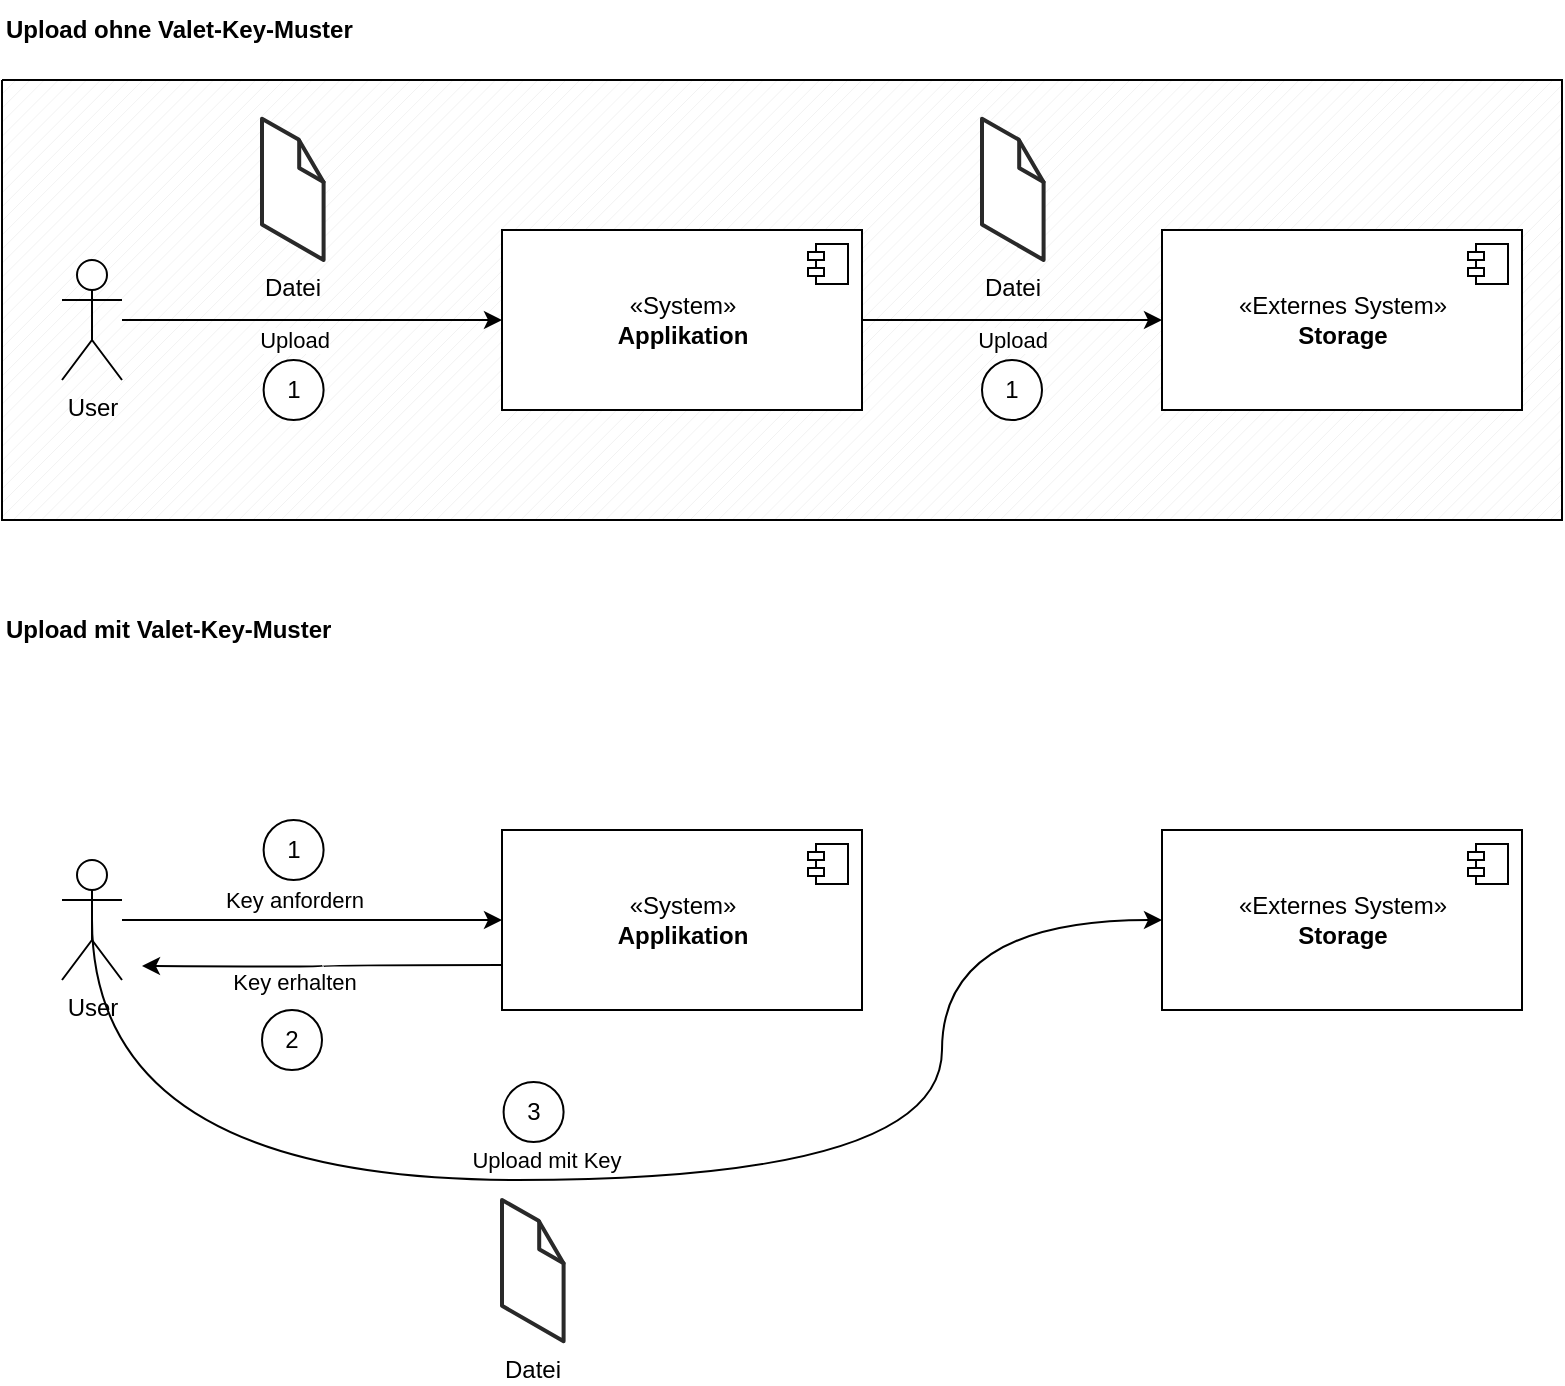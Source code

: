 <mxfile version="20.7.3" type="github">
  <diagram id="9fNUG1kYiO-ZahN_BbYV" name="Seite-1">
    <mxGraphModel dx="2266" dy="837" grid="1" gridSize="10" guides="1" tooltips="1" connect="1" arrows="1" fold="1" page="1" pageScale="1" pageWidth="827" pageHeight="1169" math="0" shadow="0">
      <root>
        <mxCell id="0" />
        <mxCell id="1" parent="0" />
        <mxCell id="gOGvkXnsRz0aLKvnI4ue-13" value="" style="verticalLabelPosition=bottom;verticalAlign=top;html=1;shape=mxgraph.basic.patternFillRect;fillStyle=diag;step=5;fillStrokeWidth=0.2;fillStrokeColor=#dddddd;" vertex="1" parent="1">
          <mxGeometry x="40" y="100" width="780" height="220" as="geometry" />
        </mxCell>
        <mxCell id="gOGvkXnsRz0aLKvnI4ue-4" style="edgeStyle=orthogonalEdgeStyle;rounded=0;orthogonalLoop=1;jettySize=auto;html=1;entryX=0;entryY=0.5;entryDx=0;entryDy=0;" edge="1" parent="1" source="gOGvkXnsRz0aLKvnI4ue-1" target="gOGvkXnsRz0aLKvnI4ue-2">
          <mxGeometry relative="1" as="geometry" />
        </mxCell>
        <mxCell id="gOGvkXnsRz0aLKvnI4ue-5" value="Upload" style="edgeLabel;html=1;align=center;verticalAlign=middle;resizable=0;points=[];" vertex="1" connectable="0" parent="gOGvkXnsRz0aLKvnI4ue-4">
          <mxGeometry x="-0.202" y="-1" relative="1" as="geometry">
            <mxPoint x="10" y="9" as="offset" />
          </mxGeometry>
        </mxCell>
        <mxCell id="gOGvkXnsRz0aLKvnI4ue-1" value="User" style="shape=umlActor;verticalLabelPosition=bottom;verticalAlign=top;html=1;outlineConnect=0;" vertex="1" parent="1">
          <mxGeometry x="70" y="190" width="30" height="60" as="geometry" />
        </mxCell>
        <mxCell id="gOGvkXnsRz0aLKvnI4ue-10" value="" style="edgeStyle=orthogonalEdgeStyle;rounded=0;orthogonalLoop=1;jettySize=auto;html=1;endArrow=classic;endFill=1;" edge="1" parent="1" source="gOGvkXnsRz0aLKvnI4ue-2" target="gOGvkXnsRz0aLKvnI4ue-8">
          <mxGeometry relative="1" as="geometry" />
        </mxCell>
        <mxCell id="gOGvkXnsRz0aLKvnI4ue-37" value="Upload" style="edgeLabel;html=1;align=center;verticalAlign=middle;resizable=0;points=[];" vertex="1" connectable="0" parent="gOGvkXnsRz0aLKvnI4ue-10">
          <mxGeometry x="-0.36" y="-4" relative="1" as="geometry">
            <mxPoint x="27" y="6" as="offset" />
          </mxGeometry>
        </mxCell>
        <mxCell id="gOGvkXnsRz0aLKvnI4ue-2" value="«System»&lt;br&gt;&lt;b&gt;Applikation&lt;/b&gt;" style="html=1;dropTarget=0;" vertex="1" parent="1">
          <mxGeometry x="290" y="175" width="180" height="90" as="geometry" />
        </mxCell>
        <mxCell id="gOGvkXnsRz0aLKvnI4ue-3" value="" style="shape=module;jettyWidth=8;jettyHeight=4;" vertex="1" parent="gOGvkXnsRz0aLKvnI4ue-2">
          <mxGeometry x="1" width="20" height="20" relative="1" as="geometry">
            <mxPoint x="-27" y="7" as="offset" />
          </mxGeometry>
        </mxCell>
        <mxCell id="gOGvkXnsRz0aLKvnI4ue-6" value="Datei" style="verticalLabelPosition=bottom;html=1;verticalAlign=top;strokeWidth=1;align=center;outlineConnect=0;dashed=0;outlineConnect=0;shape=mxgraph.aws3d.file;aspect=fixed;strokeColor=#292929;" vertex="1" parent="1">
          <mxGeometry x="170" y="119.4" width="30.8" height="70.6" as="geometry" />
        </mxCell>
        <mxCell id="gOGvkXnsRz0aLKvnI4ue-8" value="«Externes System»&lt;br&gt;&lt;b&gt;Storage&lt;/b&gt;" style="html=1;dropTarget=0;" vertex="1" parent="1">
          <mxGeometry x="620" y="175" width="180" height="90" as="geometry" />
        </mxCell>
        <mxCell id="gOGvkXnsRz0aLKvnI4ue-9" value="" style="shape=module;jettyWidth=8;jettyHeight=4;" vertex="1" parent="gOGvkXnsRz0aLKvnI4ue-8">
          <mxGeometry x="1" width="20" height="20" relative="1" as="geometry">
            <mxPoint x="-27" y="7" as="offset" />
          </mxGeometry>
        </mxCell>
        <mxCell id="gOGvkXnsRz0aLKvnI4ue-11" value="Datei" style="verticalLabelPosition=bottom;html=1;verticalAlign=top;strokeWidth=1;align=center;outlineConnect=0;dashed=0;outlineConnect=0;shape=mxgraph.aws3d.file;aspect=fixed;strokeColor=#292929;" vertex="1" parent="1">
          <mxGeometry x="530" y="119.4" width="30.8" height="70.6" as="geometry" />
        </mxCell>
        <mxCell id="gOGvkXnsRz0aLKvnI4ue-12" value="Upload ohne Valet-Key-Muster" style="text;html=1;strokeColor=none;fillColor=none;align=left;verticalAlign=middle;whiteSpace=wrap;rounded=0;fontStyle=1" vertex="1" parent="1">
          <mxGeometry x="40" y="60" width="190" height="30" as="geometry" />
        </mxCell>
        <mxCell id="gOGvkXnsRz0aLKvnI4ue-14" value="1" style="ellipse;whiteSpace=wrap;html=1;aspect=fixed;" vertex="1" parent="1">
          <mxGeometry x="170.8" y="240" width="30" height="30" as="geometry" />
        </mxCell>
        <mxCell id="gOGvkXnsRz0aLKvnI4ue-20" style="edgeStyle=orthogonalEdgeStyle;rounded=0;orthogonalLoop=1;jettySize=auto;html=1;entryX=0;entryY=0.5;entryDx=0;entryDy=0;" edge="1" parent="1" source="gOGvkXnsRz0aLKvnI4ue-22" target="gOGvkXnsRz0aLKvnI4ue-24">
          <mxGeometry relative="1" as="geometry" />
        </mxCell>
        <mxCell id="gOGvkXnsRz0aLKvnI4ue-21" value="Key anfordern" style="edgeLabel;html=1;align=center;verticalAlign=middle;resizable=0;points=[];" vertex="1" connectable="0" parent="gOGvkXnsRz0aLKvnI4ue-20">
          <mxGeometry x="-0.202" y="-1" relative="1" as="geometry">
            <mxPoint x="10" y="-11" as="offset" />
          </mxGeometry>
        </mxCell>
        <mxCell id="gOGvkXnsRz0aLKvnI4ue-34" style="edgeStyle=orthogonalEdgeStyle;rounded=0;orthogonalLoop=1;jettySize=auto;html=1;exitX=0.5;exitY=0.5;exitDx=0;exitDy=0;exitPerimeter=0;entryX=0;entryY=0.5;entryDx=0;entryDy=0;endArrow=classic;endFill=1;curved=1;" edge="1" parent="1" source="gOGvkXnsRz0aLKvnI4ue-22" target="gOGvkXnsRz0aLKvnI4ue-27">
          <mxGeometry x="-0.007" y="-10" relative="1" as="geometry">
            <Array as="points">
              <mxPoint x="85" y="650" />
              <mxPoint x="510" y="650" />
              <mxPoint x="510" y="520" />
            </Array>
            <mxPoint as="offset" />
          </mxGeometry>
        </mxCell>
        <mxCell id="gOGvkXnsRz0aLKvnI4ue-35" value="Upload mit Key" style="edgeLabel;html=1;align=center;verticalAlign=middle;resizable=0;points=[];" vertex="1" connectable="0" parent="gOGvkXnsRz0aLKvnI4ue-34">
          <mxGeometry x="-0.197" y="4" relative="1" as="geometry">
            <mxPoint x="38" y="-6" as="offset" />
          </mxGeometry>
        </mxCell>
        <mxCell id="gOGvkXnsRz0aLKvnI4ue-22" value="User" style="shape=umlActor;verticalLabelPosition=bottom;verticalAlign=top;html=1;outlineConnect=0;" vertex="1" parent="1">
          <mxGeometry x="70" y="490" width="30" height="60" as="geometry" />
        </mxCell>
        <mxCell id="gOGvkXnsRz0aLKvnI4ue-38" style="edgeStyle=orthogonalEdgeStyle;curved=1;rounded=0;orthogonalLoop=1;jettySize=auto;html=1;exitX=0;exitY=0.75;exitDx=0;exitDy=0;endArrow=classic;endFill=1;" edge="1" parent="1" source="gOGvkXnsRz0aLKvnI4ue-24">
          <mxGeometry relative="1" as="geometry">
            <mxPoint x="110" y="543" as="targetPoint" />
          </mxGeometry>
        </mxCell>
        <mxCell id="gOGvkXnsRz0aLKvnI4ue-39" value="Key erhalten" style="edgeLabel;html=1;align=center;verticalAlign=middle;resizable=0;points=[];" vertex="1" connectable="0" parent="gOGvkXnsRz0aLKvnI4ue-38">
          <mxGeometry x="-0.114" y="-2" relative="1" as="geometry">
            <mxPoint x="-24" y="10" as="offset" />
          </mxGeometry>
        </mxCell>
        <mxCell id="gOGvkXnsRz0aLKvnI4ue-24" value="«System»&lt;br&gt;&lt;b&gt;Applikation&lt;/b&gt;" style="html=1;dropTarget=0;" vertex="1" parent="1">
          <mxGeometry x="290" y="475" width="180" height="90" as="geometry" />
        </mxCell>
        <mxCell id="gOGvkXnsRz0aLKvnI4ue-25" value="" style="shape=module;jettyWidth=8;jettyHeight=4;" vertex="1" parent="gOGvkXnsRz0aLKvnI4ue-24">
          <mxGeometry x="1" width="20" height="20" relative="1" as="geometry">
            <mxPoint x="-27" y="7" as="offset" />
          </mxGeometry>
        </mxCell>
        <mxCell id="gOGvkXnsRz0aLKvnI4ue-27" value="«Externes System»&lt;br&gt;&lt;b&gt;Storage&lt;/b&gt;" style="html=1;dropTarget=0;" vertex="1" parent="1">
          <mxGeometry x="620" y="475" width="180" height="90" as="geometry" />
        </mxCell>
        <mxCell id="gOGvkXnsRz0aLKvnI4ue-28" value="" style="shape=module;jettyWidth=8;jettyHeight=4;" vertex="1" parent="gOGvkXnsRz0aLKvnI4ue-27">
          <mxGeometry x="1" width="20" height="20" relative="1" as="geometry">
            <mxPoint x="-27" y="7" as="offset" />
          </mxGeometry>
        </mxCell>
        <mxCell id="gOGvkXnsRz0aLKvnI4ue-29" value="Datei" style="verticalLabelPosition=bottom;html=1;verticalAlign=top;strokeWidth=1;align=center;outlineConnect=0;dashed=0;outlineConnect=0;shape=mxgraph.aws3d.file;aspect=fixed;strokeColor=#292929;" vertex="1" parent="1">
          <mxGeometry x="290" y="660" width="30.8" height="70.6" as="geometry" />
        </mxCell>
        <mxCell id="gOGvkXnsRz0aLKvnI4ue-30" value="Upload mit Valet-Key-Muster" style="text;html=1;strokeColor=none;fillColor=none;align=left;verticalAlign=middle;whiteSpace=wrap;rounded=0;fontStyle=1" vertex="1" parent="1">
          <mxGeometry x="40" y="360" width="190" height="30" as="geometry" />
        </mxCell>
        <mxCell id="gOGvkXnsRz0aLKvnI4ue-31" value="1" style="ellipse;whiteSpace=wrap;html=1;aspect=fixed;" vertex="1" parent="1">
          <mxGeometry x="170.8" y="470" width="30" height="30" as="geometry" />
        </mxCell>
        <mxCell id="gOGvkXnsRz0aLKvnI4ue-32" value="2" style="ellipse;whiteSpace=wrap;html=1;aspect=fixed;" vertex="1" parent="1">
          <mxGeometry x="170" y="565" width="30" height="30" as="geometry" />
        </mxCell>
        <mxCell id="gOGvkXnsRz0aLKvnI4ue-36" value="1" style="ellipse;whiteSpace=wrap;html=1;aspect=fixed;" vertex="1" parent="1">
          <mxGeometry x="530" y="240" width="30" height="30" as="geometry" />
        </mxCell>
        <mxCell id="gOGvkXnsRz0aLKvnI4ue-40" value="3" style="ellipse;whiteSpace=wrap;html=1;aspect=fixed;" vertex="1" parent="1">
          <mxGeometry x="290.8" y="601" width="30" height="30" as="geometry" />
        </mxCell>
      </root>
    </mxGraphModel>
  </diagram>
</mxfile>
